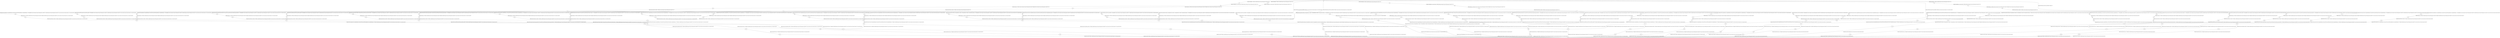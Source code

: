 digraph G {
  0 [shape=circle, ];
  1 [shape=circle, ];
  9 [shape=circle, ];
  17 [shape=circle, ];
  18 [shape=circle, ];
  19 [shape=circle, ];
  21 [shape=circle, ];
  49 [shape=circle, ];
  57 [shape=circle, ];
  58 [shape=circle, ];
  80 [shape=circle, ];
  174 [shape=circle, ];
  175 [shape=circle, ];
  176 [shape=circle, ];
  308 [shape=circle, ];
  309 [shape=circle, ];
  315 [shape=circle, ];
  317 [shape=circle, ];
  323 [shape=circle, ];
  331 [shape=circle, ];
  332 [shape=circle, ];
  368 [shape=circle, ];
  383 [shape=circle, ];
  384 [shape=circle, ];
  386 [shape=circle, ];
  391 [shape=circle, ];
  396 [shape=circle, ];
  397 [shape=circle, ];
  399 [shape=circle, ];
  400 [shape=circle, ];
  401 [shape=circle, ];
  434 [shape=circle, ];
  435 [shape=circle, ];
  436 [shape=circle, ];
  492 [shape=circle, ];
  494 [shape=circle, ];
  498 [shape=circle, ];
  501 [shape=circle, ];
  505 [shape=circle, ];
  507 [shape=circle, ];
  510 [shape=circle, ];
  512 [shape=circle, ];
  527 [shape=circle, ];
  528 [shape=circle, ];
  529 [shape=circle, ];
  586 [shape=circle, ];
  590 [shape=circle, ];
  592 [shape=circle, ];
  594 [shape=circle, ];
  599 [shape=circle, ];
  601 [shape=circle, ];
  602 [shape=circle, ];
  604 [shape=circle, ];
  754 [shape=circle, ];
  774 [shape=circle, ];
  819 [shape=circle, ];
  827 [shape=circle, ];
  851 [shape=circle, ];
  889 [shape=circle, ];
  892 [shape=circle, ];
  1070 [shape=circle, ];
  1160 [shape=circle, ];
  1163 [shape=circle, ];
  1171 [shape=circle, ];
  1194 [shape=circle, ];
  1217 [shape=circle, ];
  1220 [shape=circle, ];
  1228 [shape=circle, ];
  1231 [shape=circle, ];
  1234 [shape=circle, ];
  1321 [shape=circle, ];
  1616 [shape=circle, ];
  1624 [shape=circle, ];
  1642 [shape=circle, ];
  1655 [shape=circle, ];
  1673 [shape=circle, ];
  1681 [shape=circle, ];
  1694 [shape=circle, ];
  1702 [shape=circle, ];
  1705 [shape=circle, ];
  1988 [shape=circle, ];
  2006 [shape=circle, ];
  2014 [shape=circle, ];
  2022 [shape=circle, ];
  2045 [shape=circle, ];
  2053 [shape=circle, ];
  2056 [shape=circle, ];
  2064 [shape=circle, ];
  2083 [shape=circle, ];
  2198 [shape=circle, ];
  2313 [shape=circle, ];
  2412 [shape=circle, ];
  2533 [shape=circle, ];
  2648 [shape=circle, ];
  2763 [shape=circle, ];
  3162 [shape=circle, ];
  3163 [shape=circle, ];
  3302 [shape=circle, ];
  3309 [shape=circle, ];
  3318 [shape=circle, ];
  3320 [shape=circle, ];
  3381 [shape=circle, ];
  4079 [shape=circle, ];
  4119 [shape=circle, ];
  4122 [shape=circle, ];
  4125 [shape=circle, ];
  4127 [shape=circle, ];
  4128 [shape=circle, ];
  4129 [shape=circle, ];
  4130 [shape=circle, ];
  4131 [shape=circle, ];
  4366 [shape=circle, ];
  4373 [shape=circle, ];
  4828 [shape=circle, ];
  4841 [shape=circle, ];
  4861 [shape=circle, ];
  4871 [shape=circle, ];
  5014 [shape=circle, ];
  5422 [shape=circle, ];
  6148 [shape=circle, ];
  6160 [shape=circle, ];
  7496 [shape=circle, ];
  7497 [shape=circle, ];
  7697 [shape=circle, ];
  7699 [shape=circle, ];
  7702 [shape=circle, ];
  7708 [shape=circle, ];
  7714 [shape=circle, ];
  7717 [shape=circle, ];
  7719 [shape=circle, ];
  11960 [shape=circle, ];
  12607 [shape=circle, ];
  12628 [shape=circle, ];
  13003 [shape=circle, ];
  13930 [shape=circle, ];
  14036 [shape=circle, ];
  15813 [shape=circle, ];
  20660 [shape=circle, ];
  22128 [shape=circle, ];
  25330 [shape=circle, ];
  25473 [shape=circle, ];
  25483 [shape=circle, ];
  26427 [shape=circle, ];
  27612 [shape=circle, ];
  29985 [shape=circle, ];
  30752 [shape=circle, ];
  30884 [shape=circle, ];
  31041 [shape=circle, ];
  31052 [shape=circle, ];
  31979 [shape=circle, ];
  34792 [shape=circle, ];
  34826 [shape=circle, ];
  39366 [shape=circle, ];
  39495 [shape=circle, ];
  41977 [shape=circle, ];
  42148 [shape=circle, ];
  45544 [shape=circle, ];
  45729 [shape=circle, ];
  48167 [shape=circle, ];
  48202 [shape=circle, ];
  
  
  0 -> 9 [label="((IAttacker(CTimerEnable 1))(((OTime((k 15)(gie false)(umem_val 0)(reg_val 0)(timerA_counter 0)(mode UM))))()8))",
          ];
  0 -> 17 [label="((IAttacker(CTimerEnable 2))(((OTime((k 15)(gie false)(umem_val 0)(reg_val 0)(timerA_counter 0)(mode UM))))()8))",
           ];
  0 -> 18 [label="((IAttacker(CTimerEnable 4))(((OTime((k 15)(gie false)(umem_val 0)(reg_val 0)(timerA_counter 0)(mode UM))))()8))",
           ];
  0 -> 19 [label="((IAttacker(CTimerEnable 3))(((OTime((k 16)(gie false)(umem_val 0)(reg_val 0)(timerA_counter 0)(mode UM))))()8))",
           ];
  9 -> 49 [label="((IAttacker(CCreateEncl(enc_s enc_e data_s data_e)))(((OTime((k 648)(gie true)(umem_val 0)(reg_val 0)(timerA_counter 0)(mode UM))))()18))",
           ];
  17 -> 57 [label="((IAttacker(CCreateEncl(enc_s enc_e data_s data_e)))(((OTime((k 648)(gie true)(umem_val 0)(reg_val 0)(timerA_counter 0)(mode UM))))()18))",
            ];
  18 -> 21 [label="((IAttacker(CCreateEncl(enc_s enc_e data_s data_e)))(((OTime((k 648)(gie true)(umem_val 0)(reg_val 0)(timerA_counter 0)(mode UM))))()18))",
            ];
  19 -> 58 [label="((IAttacker(CCreateEncl(enc_s enc_e data_s data_e)))(((OTime((k 648)(gie true)(umem_val 0)(reg_val 0)(timerA_counter 0)(mode UM))))()18))",
            ];
  21 -> 80 [label="((IAttacker(CJmpIn enc_s))(((OTime((k 18)(gie true)(umem_val 0)(reg_val 0)(timerA_counter 0)(mode UM)))(OJmpIn((k 3)(gie true)(umem_val 0)(reg_val 0)(timerA_counter 2)(mode PM))))()23))",
            ];
  49 -> 434 [label="((IAttacker(CJmpIn enc_s))(((OTime((k 18)(gie true)(umem_val 0)(reg_val 0)(timerA_counter 0)(mode UM)))(OJmpIn((k 3)(gie true)(umem_val 0)(reg_val 0)(timerA_counter 2)(mode PM))))()23))",
             ];
  57 -> 527 [label="((IAttacker(CJmpIn enc_s))(((OTime((k 18)(gie true)(umem_val 0)(reg_val 0)(timerA_counter 0)(mode UM)))(OJmpIn((k 3)(gie true)(umem_val 0)(reg_val 0)(timerA_counter 2)(mode PM))))()23))",
             ];
  58 -> 174 [label="((IAttacker(CJmpIn enc_s))(((OTime((k 18)(gie true)(umem_val 0)(reg_val 0)(timerA_counter 0)(mode UM)))(OJmpIn((k 3)(gie true)(umem_val 0)(reg_val 0)(timerA_counter 2)(mode PM))))()23))",
             ];
  80 -> 176 [label="((IEnclave(CInst(I_CMP(S_IMM 1)(D_R(R 4)))))(((OTime((k 1)(gie true)(umem_val 0)(reg_val 0)(timerA_counter 3)(mode PM))))()24))",
             ];
  174 -> 175 [label="((IEnclave(CInst(I_CMP(S_IMM 1)(D_R(R 4)))))(((OTime((k 1)(gie true)(umem_val 0)(reg_val 0)(timerA_counter 3)(mode PM))))()24))",
              ];
  175 -> 308 [label="((IEnclave(CIfZ(((CInst I_DINT)(CInst I_NOP))((CInst I_NOP)(CInst I_DINT)))))(((OTime_Handle((k 3)(gie true)(umem_val 0)(reg_val 0)(timerA_counter 0)(mode PM))((k 8)(gie false)(umem_val 0)(reg_val 0)(timerA_counter 2)(mode UM))))((S_2 E_2)(S_3 E_3)(S_4 E_4)(S_5 E_5)(S_7 E_7)(S_8 E_8)(S_9 E_9))27))",
              ];
  175 -> 383 [label="((IEnclave(CIfZ(((CInst(I_MOV(S_IMM 42)(D_AMP_MEM data_s)))(CInst I_NOP))((CInst I_NOP)(CInst(I_MOV(S_IMM 42)(D_AMP_MEM data_s)))))))(((OTime_Handle((k 3)(gie true)(umem_val 0)(reg_val 0)(timerA_counter 0)(mode PM))((k 8)(gie false)(umem_val 0)(reg_val 0)(timerA_counter 2)(mode UM))))((S_2 E_2)(S_3 E_3)(S_4 E_4)(S_5 E_5)(S_7 E_7)(S_8 E_8)(S_9 E_9))27))",
              ];
  175 -> 384 [label="((IEnclave(CIfZ((CRst(CInst I_NOP))((CInst I_NOP)CRst))))(((OTime_Handle((k 3)(gie true)(umem_val 0)(reg_val 0)(timerA_counter 0)(mode PM))((k 8)(gie false)(umem_val 0)(reg_val 0)(timerA_counter 2)(mode UM))))((S_2 E_2)(S_3 E_3)(S_4 E_4)(S_5 E_5)(S_7 E_7)(S_8 E_8)(S_9 E_9))27))",
              ];
  175 -> 386 [label="((IEnclave(CIfZ(((CInst(I_MOV(S_IMM 42)(D_AMP_MEM unprot_mem)))(CInst I_NOP))((CInst I_NOP)(CInst(I_MOV(S_IMM 42)(D_AMP_MEM unprot_mem)))))))(((OTime_Handle((k 3)(gie true)(umem_val 0)(reg_val 0)(timerA_counter 0)(mode PM))((k 8)(gie false)(umem_val 0)(reg_val 0)(timerA_counter 2)(mode UM))))((S_2 E_2)(S_3 E_3)(S_4 E_4)(S_5 E_5)(S_7 E_7)(S_8 E_8)(S_9 E_9))27))",
              ];
  175 -> 391 [label="((IEnclave(CIfZ(((CInst(I_MOV(S_AMP unprot_mem)(D_R(R 8))))(CInst I_NOP))((CInst I_NOP)(CInst(I_MOV(S_AMP unprot_mem)(D_R(R 8))))))))(((OTime_Handle((k 3)(gie true)(umem_val 0)(reg_val 0)(timerA_counter 0)(mode PM))((k 8)(gie false)(umem_val 0)(reg_val 0)(timerA_counter 2)(mode UM))))((S_2 E_2)(S_3 E_3)(S_4 E_4)(S_5 E_5)(S_7 E_7)(S_8 E_8)(S_9 E_9))27))",
              ];
  175 -> 396 [label="((IEnclave(CIfZ(((CInst(I_JMP(S_IMM data_s)))(CInst(I_ADD(S_IMM 1)(D_R(R 4)))))((CInst(I_ADD(S_IMM 1)(D_R(R 4))))(CInst(I_JMP(S_IMM data_s)))))))(((OTime_Handle((k 3)(gie true)(umem_val 0)(reg_val 0)(timerA_counter 0)(mode PM))((k 8)(gie false)(umem_val 0)(reg_val 0)(timerA_counter 2)(mode UM))))((S_2 E_2)(S_3 E_3)(S_4 E_4)(S_5 E_5)(S_7 E_7)(S_8 E_8)(S_9 E_9))27))",
              ];
  175 -> 397 [label="((IEnclave(CIfZ(((CInst(I_MOV(S_AMP enc_s)(D_AMP_MEM enc_s)))(CInst I_NOP))((CInst I_NOP)(CInst(I_MOV(S_AMP enc_s)(D_AMP_MEM enc_s)))))))(((OTime_Handle((k 3)(gie true)(umem_val 0)(reg_val 0)(timerA_counter 0)(mode PM))((k 8)(gie false)(umem_val 0)(reg_val 0)(timerA_counter 2)(mode UM))))((S_2 E_2)(S_3 E_3)(S_4 E_4)(S_5 E_5)(S_7 E_7)(S_8 E_8)(S_9 E_9))27))",
              ];
  175 -> 400 [label="((IEnclave(CIfZ(((CInst(I_MOV(S_R(R 5))(D_R(R 5))))(CInst I_NOP))((CInst I_NOP)(CInst(I_MOV(S_R(R 5))(D_R(R 5))))))))(((OTime_Handle((k 3)(gie true)(umem_val 0)(reg_val 0)(timerA_counter 0)(mode PM))((k 8)(gie false)(umem_val 0)(reg_val 0)(timerA_counter 2)(mode UM))))((S_2 E_2)(S_3 E_3)(S_4 E_4)(S_5 E_5)(S_7 E_7)(S_8 E_8)(S_9 E_9))27))",
              ];
  175 -> 401 [label="((IEnclave(CIfZ(((CInst(I_ADD(S_IMM 1)(D_AMP_MEM data_s)))(CInst I_NOP))((CInst I_NOP)(CInst(I_ADD(S_IMM 1)(D_AMP_MEM data_s)))))))(((OTime_Handle((k 3)(gie true)(umem_val 0)(reg_val 0)(timerA_counter 0)(mode PM))((k 8)(gie false)(umem_val 0)(reg_val 0)(timerA_counter 2)(mode UM))))((S_2 E_2)(S_3 E_3)(S_4 E_4)(S_5 E_5)(S_7 E_7)(S_8 E_8)(S_9 E_9))27))",
              ];
  176 -> 0 [label="((IEnclave(CIfZ((CRst(CInst I_NOP))((CInst I_NOP)CRst))))((OReset)()24))",
            ];
  176 -> 309 [label="((IEnclave(CIfZ(((CInst I_DINT)(CInst I_NOP))((CInst I_NOP)(CInst I_DINT)))))(((OTime_Handle((k 4)(gie true)(umem_val 0)(reg_val 0)(timerA_counter 0)(mode PM))((k 8)(gie false)(umem_val 0)(reg_val 0)(timerA_counter 1)(mode UM))))((S_2 E_2)(S_3 E_3)(S_4 E_4)(S_5 E_5)(S_8 E_8)(S_9 E_9))28))",
              ];
  176 -> 315 [label="((IEnclave(CIfZ(((CInst(I_JMP(S_IMM data_s)))(CInst(I_ADD(S_IMM 1)(D_R(R 4)))))((CInst(I_ADD(S_IMM 1)(D_R(R 4))))(CInst(I_JMP(S_IMM data_s)))))))(((OTime((k 3)(gie true)(umem_val 0)(reg_val 0)(timerA_counter 6)(mode PM)))(OJmpOut_Handle((k 3)(gie true)(umem_val 0)(reg_val 1)(timerA_counter 2)(mode UM))((k 6)(gie false)(umem_val 0)(reg_val 0)(timerA_counter 1)(mode UM))))((S_2 E_2)(S_3 E_3)(S_4 E_4)(S_5 E_5)(S_8 E_8)(S_9 E_9))28))",
              ];
  176 -> 317 [label="((IEnclave(CIfZ(((CInst(I_MOV(S_IMM 42)(D_AMP_MEM data_s)))(CInst I_NOP))((CInst I_NOP)(CInst(I_MOV(S_IMM 42)(D_AMP_MEM data_s)))))))(((OTime_Handle((k 8)(gie true)(umem_val 0)(reg_val 0)(timerA_counter 4)(mode PM))((k 4)(gie false)(umem_val 0)(reg_val 0)(timerA_counter 1)(mode UM))))((S_2 E_2)(S_3 E_3)(S_4 E_4)(S_5 E_5)(S_8 E_8)(S_9 E_9))28))",
              ];
  176 -> 323 [label="((IEnclave(CIfZ(((CInst(I_MOV(S_AMP unprot_mem)(D_R(R 8))))(CInst I_NOP))((CInst I_NOP)(CInst(I_MOV(S_AMP unprot_mem)(D_R(R 8))))))))(((OTime_Handle((k 6)(gie true)(umem_val 0)(reg_val 0)(timerA_counter 2)(mode PM))((k 6)(gie false)(umem_val 0)(reg_val 0)(timerA_counter 1)(mode UM))))((S_2 E_2)(S_3 E_3)(S_4 E_4)(S_5 E_5)(S_8 E_8)(S_9 E_9))28))",
              ];
  176 -> 331 [label="((IEnclave(CIfZ(((CInst(I_MOV(S_AMP enc_s)(D_AMP_MEM enc_s)))(CInst I_NOP))((CInst I_NOP)(CInst(I_MOV(S_AMP enc_s)(D_AMP_MEM enc_s)))))))(((OTime_Handle((k 10)(gie true)(umem_val 0)(reg_val 0)(timerA_counter 6)(mode PM))((k 10)(gie false)(umem_val 0)(reg_val 0)(timerA_counter 2)(mode UM))))((S_2 E_2)(S_3 E_3)(S_4 E_4)(S_5 E_5)(S_8 E_8)(S_9 E_9))28))",
              ];
  176 -> 332 [label="((IEnclave(CIfZ(((CInst(I_ADD(S_IMM 1)(D_AMP_MEM data_s)))(CInst I_NOP))((CInst I_NOP)(CInst(I_ADD(S_IMM 1)(D_AMP_MEM data_s)))))))(((OTime_Handle((k 7)(gie true)(umem_val 0)(reg_val 0)(timerA_counter 3)(mode PM))((k 5)(gie false)(umem_val 0)(reg_val 0)(timerA_counter 1)(mode UM))))((S_2 E_2)(S_3 E_3)(S_4 E_4)(S_5 E_5)(S_8 E_8)(S_9 E_9))28))",
              ];
  176 -> 368 [label="((IEnclave(CIfZ(((CInst(I_MOV(S_IMM 42)(D_AMP_MEM unprot_mem)))(CInst I_NOP))((CInst I_NOP)(CInst(I_MOV(S_IMM 42)(D_AMP_MEM unprot_mem)))))))(((OTime_Handle((k 8)(gie true)(umem_val 0)(reg_val 0)(timerA_counter 4)(mode PM))((k 4)(gie false)(umem_val 42)(reg_val 0)(timerA_counter 1)(mode UM))))((S_2 E_2)(S_3 E_3)(S_4 E_4)(S_5 E_5)(S_8 E_8)(S_9 E_9))28))",
              ];
  176 -> 399 [label="((IEnclave(CIfZ(((CInst(I_MOV(S_R(R 5))(D_R(R 5))))(CInst I_NOP))((CInst I_NOP)(CInst(I_MOV(S_R(R 5))(D_R(R 5))))))))(((OTime_Handle((k 4)(gie true)(umem_val 0)(reg_val 0)(timerA_counter 0)(mode PM))((k 8)(gie false)(umem_val 0)(reg_val 0)(timerA_counter 1)(mode UM))))((S_2 E_2)(S_3 E_3)(S_4 E_4)(S_5 E_5)(S_8 E_8)(S_9 E_9))28))",
              ];
  308 -> 754 [label="((IAttacker(CJmpIn enc_s))(((OTime((k 18)(gie false)(umem_val 0)(reg_val 0)(timerA_counter 0)(mode UM)))(OJmpIn((k 3)(gie false)(umem_val 0)(reg_val 0)(timerA_counter 0)(mode PM))))((S_2 E_2)(S_3 E_3)(S_4 E_4)(S_5 E_5)(S_7 E_7)(S_8 E_8)(S_9 E_9))36))",
              ];
  309 -> 774 [label="((IAttacker(CJmpIn enc_s))(((OTime((k 18)(gie false)(umem_val 0)(reg_val 0)(timerA_counter 0)(mode UM)))(OJmpIn((k 3)(gie false)(umem_val 0)(reg_val 0)(timerA_counter 0)(mode PM))))((S_2 E_2)(S_3 E_3)(S_4 E_4)(S_5 E_5)(S_8 E_8)(S_9 E_9))37))",
              ];
  315 -> 819 [label="((IAttacker(CJmpIn enc_s))(((OTime((k 18)(gie false)(umem_val 0)(reg_val 0)(timerA_counter 0)(mode UM)))(OJmpIn((k 3)(gie false)(umem_val 0)(reg_val 0)(timerA_counter 0)(mode PM))))((S_2 E_2)(S_3 E_3)(S_4 E_4)(S_5 E_5)(S_8 E_8)(S_9 E_9))37))",
              ];
  317 -> 827 [label="((IAttacker(CJmpIn enc_s))(((OTime((k 18)(gie false)(umem_val 0)(reg_val 0)(timerA_counter 0)(mode UM)))(OJmpIn((k 3)(gie false)(umem_val 0)(reg_val 0)(timerA_counter 0)(mode PM))))((S_2 E_2)(S_3 E_3)(S_4 E_4)(S_5 E_5)(S_8 E_8)(S_9 E_9))37))",
              ];
  323 -> 851 [label="((IAttacker(CJmpIn enc_s))(((OTime((k 18)(gie false)(umem_val 0)(reg_val 0)(timerA_counter 0)(mode UM)))(OJmpIn((k 3)(gie false)(umem_val 0)(reg_val 0)(timerA_counter 0)(mode PM))))((S_2 E_2)(S_3 E_3)(S_4 E_4)(S_5 E_5)(S_8 E_8)(S_9 E_9))37))",
              ];
  331 -> 889 [label="((IAttacker(CJmpIn enc_s))(((OTime((k 18)(gie false)(umem_val 0)(reg_val 0)(timerA_counter 0)(mode UM)))(OJmpIn((k 3)(gie false)(umem_val 0)(reg_val 0)(timerA_counter 0)(mode PM))))((S_2 E_2)(S_3 E_3)(S_4 E_4)(S_5 E_5)(S_8 E_8)(S_9 E_9))37))",
              ];
  332 -> 892 [label="((IAttacker(CJmpIn enc_s))(((OTime((k 18)(gie false)(umem_val 0)(reg_val 0)(timerA_counter 0)(mode UM)))(OJmpIn((k 3)(gie false)(umem_val 0)(reg_val 0)(timerA_counter 0)(mode PM))))((S_2 E_2)(S_3 E_3)(S_4 E_4)(S_5 E_5)(S_8 E_8)(S_9 E_9))37))",
              ];
  368 -> 1070 [label="((IAttacker(CJmpIn enc_s))(((OTime((k 18)(gie false)(umem_val 42)(reg_val 0)(timerA_counter 0)(mode UM)))(OJmpIn((k 3)(gie false)(umem_val 42)(reg_val 0)(timerA_counter 0)(mode PM))))((S_2 E_2)(S_3 E_3)(S_4 E_4)(S_5 E_5)(S_8 E_8)(S_9 E_9))37))",
               ];
  383 -> 1160 [label="((IAttacker(CJmpIn enc_s))(((OTime((k 18)(gie false)(umem_val 0)(reg_val 0)(timerA_counter 0)(mode UM)))(OJmpIn((k 3)(gie false)(umem_val 0)(reg_val 0)(timerA_counter 0)(mode PM))))((S_2 E_2)(S_3 E_3)(S_4 E_4)(S_5 E_5)(S_7 E_7)(S_8 E_8)(S_9 E_9))36))",
               ];
  384 -> 1163 [label="((IAttacker(CJmpIn enc_s))(((OTime((k 18)(gie false)(umem_val 0)(reg_val 0)(timerA_counter 0)(mode UM)))(OJmpIn((k 3)(gie false)(umem_val 0)(reg_val 0)(timerA_counter 0)(mode PM))))((S_2 E_2)(S_3 E_3)(S_4 E_4)(S_5 E_5)(S_7 E_7)(S_8 E_8)(S_9 E_9))36))",
               ];
  386 -> 1171 [label="((IAttacker(CJmpIn enc_s))(((OTime((k 18)(gie false)(umem_val 0)(reg_val 0)(timerA_counter 0)(mode UM)))(OJmpIn((k 3)(gie false)(umem_val 0)(reg_val 0)(timerA_counter 0)(mode PM))))((S_2 E_2)(S_3 E_3)(S_4 E_4)(S_5 E_5)(S_7 E_7)(S_8 E_8)(S_9 E_9))36))",
               ];
  391 -> 1194 [label="((IAttacker(CJmpIn enc_s))(((OTime((k 18)(gie false)(umem_val 0)(reg_val 0)(timerA_counter 0)(mode UM)))(OJmpIn((k 3)(gie false)(umem_val 0)(reg_val 0)(timerA_counter 0)(mode PM))))((S_2 E_2)(S_3 E_3)(S_4 E_4)(S_5 E_5)(S_7 E_7)(S_8 E_8)(S_9 E_9))36))",
               ];
  396 -> 1217 [label="((IAttacker(CJmpIn enc_s))(((OTime((k 18)(gie false)(umem_val 0)(reg_val 0)(timerA_counter 0)(mode UM)))(OJmpIn((k 3)(gie false)(umem_val 0)(reg_val 0)(timerA_counter 0)(mode PM))))((S_2 E_2)(S_3 E_3)(S_4 E_4)(S_5 E_5)(S_7 E_7)(S_8 E_8)(S_9 E_9))36))",
               ];
  397 -> 1220 [label="((IAttacker(CJmpIn enc_s))(((OTime((k 18)(gie false)(umem_val 0)(reg_val 0)(timerA_counter 0)(mode UM)))(OJmpIn((k 3)(gie false)(umem_val 0)(reg_val 0)(timerA_counter 0)(mode PM))))((S_2 E_2)(S_3 E_3)(S_4 E_4)(S_5 E_5)(S_7 E_7)(S_8 E_8)(S_9 E_9))36))",
               ];
  399 -> 1228 [label="((IAttacker(CJmpIn enc_s))(((OTime((k 18)(gie false)(umem_val 0)(reg_val 0)(timerA_counter 0)(mode UM)))(OJmpIn((k 3)(gie false)(umem_val 0)(reg_val 0)(timerA_counter 0)(mode PM))))((S_2 E_2)(S_3 E_3)(S_4 E_4)(S_5 E_5)(S_8 E_8)(S_9 E_9))37))",
               ];
  400 -> 1231 [label="((IAttacker(CJmpIn enc_s))(((OTime((k 18)(gie false)(umem_val 0)(reg_val 0)(timerA_counter 0)(mode UM)))(OJmpIn((k 3)(gie false)(umem_val 0)(reg_val 0)(timerA_counter 0)(mode PM))))((S_2 E_2)(S_3 E_3)(S_4 E_4)(S_5 E_5)(S_7 E_7)(S_8 E_8)(S_9 E_9))36))",
               ];
  401 -> 1234 [label="((IAttacker(CJmpIn enc_s))(((OTime((k 18)(gie false)(umem_val 0)(reg_val 0)(timerA_counter 0)(mode UM)))(OJmpIn((k 3)(gie false)(umem_val 0)(reg_val 0)(timerA_counter 0)(mode PM))))((S_2 E_2)(S_3 E_3)(S_4 E_4)(S_5 E_5)(S_7 E_7)(S_8 E_8)(S_9 E_9))36))",
               ];
  434 -> 435 [label="((IEnclave(CInst(I_CMP(S_IMM 1)(D_R(R 4)))))(((OTime((k 1)(gie true)(umem_val 0)(reg_val 0)(timerA_counter 3)(mode PM))))()24))",
              ];
  435 -> 436 [label="((IEnclave(CIfZ(((CInst I_DINT)(CInst I_NOP))((CInst I_NOP)(CInst I_DINT)))))(((OTime_Handle((k 2)(gie true)(umem_val 0)(reg_val 0)(timerA_counter 1)(mode PM))((k 7)(gie false)(umem_val 0)(reg_val 0)(timerA_counter 0)(mode UM))))((S_2 E_2)(S_3 E_3)(S_4 E_4)(S_5 E_5)(S_6 E_6)(S_7 E_7)(S_8 E_8)(S_9 E_9))26))",
              ];
  435 -> 492 [label="((IEnclave(CIfZ(((CInst(I_MOV(S_IMM 42)(D_AMP_MEM unprot_mem)))(CInst I_NOP))((CInst I_NOP)(CInst(I_MOV(S_IMM 42)(D_AMP_MEM unprot_mem)))))))(((OTime_Handle((k 2)(gie true)(umem_val 0)(reg_val 0)(timerA_counter 1)(mode PM))((k 7)(gie false)(umem_val 0)(reg_val 0)(timerA_counter 0)(mode UM))))((S_2 E_2)(S_3 E_3)(S_4 E_4)(S_5 E_5)(S_6 E_6)(S_7 E_7)(S_8 E_8)(S_9 E_9))26))",
              ];
  435 -> 494 [label="((IEnclave(CIfZ(((CInst(I_MOV(S_AMP enc_s)(D_AMP_MEM enc_s)))(CInst I_NOP))((CInst I_NOP)(CInst(I_MOV(S_AMP enc_s)(D_AMP_MEM enc_s)))))))(((OTime_Handle((k 2)(gie true)(umem_val 0)(reg_val 0)(timerA_counter 1)(mode PM))((k 7)(gie false)(umem_val 0)(reg_val 0)(timerA_counter 0)(mode UM))))((S_2 E_2)(S_3 E_3)(S_4 E_4)(S_5 E_5)(S_6 E_6)(S_7 E_7)(S_8 E_8)(S_9 E_9))26))",
              ];
  435 -> 498 [label="((IEnclave(CIfZ(((CInst(I_MOV(S_R(R 5))(D_R(R 5))))(CInst I_NOP))((CInst I_NOP)(CInst(I_MOV(S_R(R 5))(D_R(R 5))))))))(((OTime_Handle((k 2)(gie true)(umem_val 0)(reg_val 0)(timerA_counter 1)(mode PM))((k 7)(gie false)(umem_val 0)(reg_val 0)(timerA_counter 0)(mode UM))))((S_2 E_2)(S_3 E_3)(S_4 E_4)(S_5 E_5)(S_6 E_6)(S_7 E_7)(S_8 E_8)(S_9 E_9))26))",
              ];
  435 -> 501 [label="((IEnclave(CIfZ((CRst(CInst I_NOP))((CInst I_NOP)CRst))))(((OTime_Handle((k 2)(gie true)(umem_val 0)(reg_val 0)(timerA_counter 1)(mode PM))((k 7)(gie false)(umem_val 0)(reg_val 0)(timerA_counter 0)(mode UM))))((S_2 E_2)(S_3 E_3)(S_4 E_4)(S_5 E_5)(S_6 E_6)(S_7 E_7)(S_8 E_8)(S_9 E_9))26))",
              ];
  435 -> 505 [label="((IEnclave(CIfZ(((CInst(I_ADD(S_IMM 1)(D_AMP_MEM data_s)))(CInst I_NOP))((CInst I_NOP)(CInst(I_ADD(S_IMM 1)(D_AMP_MEM data_s)))))))(((OTime_Handle((k 2)(gie true)(umem_val 0)(reg_val 0)(timerA_counter 1)(mode PM))((k 7)(gie false)(umem_val 0)(reg_val 0)(timerA_counter 0)(mode UM))))((S_2 E_2)(S_3 E_3)(S_4 E_4)(S_5 E_5)(S_6 E_6)(S_7 E_7)(S_8 E_8)(S_9 E_9))26))",
              ];
  435 -> 507 [label="((IEnclave(CIfZ(((CInst(I_MOV(S_AMP unprot_mem)(D_R(R 8))))(CInst I_NOP))((CInst I_NOP)(CInst(I_MOV(S_AMP unprot_mem)(D_R(R 8))))))))(((OTime_Handle((k 2)(gie true)(umem_val 0)(reg_val 0)(timerA_counter 1)(mode PM))((k 7)(gie false)(umem_val 0)(reg_val 0)(timerA_counter 0)(mode UM))))((S_2 E_2)(S_3 E_3)(S_4 E_4)(S_5 E_5)(S_6 E_6)(S_7 E_7)(S_8 E_8)(S_9 E_9))26))",
              ];
  435 -> 510 [label="((IEnclave(CIfZ(((CInst(I_JMP(S_IMM data_s)))(CInst(I_ADD(S_IMM 1)(D_R(R 4)))))((CInst(I_ADD(S_IMM 1)(D_R(R 4))))(CInst(I_JMP(S_IMM data_s)))))))(((OTime_Handle((k 2)(gie true)(umem_val 0)(reg_val 0)(timerA_counter 1)(mode PM))((k 7)(gie false)(umem_val 0)(reg_val 0)(timerA_counter 0)(mode UM))))((S_2 E_2)(S_3 E_3)(S_4 E_4)(S_5 E_5)(S_6 E_6)(S_7 E_7)(S_8 E_8)(S_9 E_9))26))",
              ];
  435 -> 512 [label="((IEnclave(CIfZ(((CInst(I_MOV(S_IMM 42)(D_AMP_MEM data_s)))(CInst I_NOP))((CInst I_NOP)(CInst(I_MOV(S_IMM 42)(D_AMP_MEM data_s)))))))(((OTime_Handle((k 2)(gie true)(umem_val 0)(reg_val 0)(timerA_counter 1)(mode PM))((k 7)(gie false)(umem_val 0)(reg_val 0)(timerA_counter 0)(mode UM))))((S_2 E_2)(S_3 E_3)(S_4 E_4)(S_5 E_5)(S_6 E_6)(S_7 E_7)(S_8 E_8)(S_9 E_9))26))",
              ];
  436 -> 1321 [label="((IAttacker(CJmpIn enc_s))(((OTime((k 18)(gie false)(umem_val 0)(reg_val 0)(timerA_counter 0)(mode UM)))(OJmpIn((k 3)(gie false)(umem_val 0)(reg_val 0)(timerA_counter 0)(mode PM))))((S_2 E_2)(S_3 E_3)(S_4 E_4)(S_5 E_5)(S_6 E_6)(S_7 E_7)(S_8 E_8)(S_9 E_9))35))",
               ];
  492 -> 1616 [label="((IAttacker(CJmpIn enc_s))(((OTime((k 18)(gie false)(umem_val 0)(reg_val 0)(timerA_counter 0)(mode UM)))(OJmpIn((k 3)(gie false)(umem_val 0)(reg_val 0)(timerA_counter 0)(mode PM))))((S_2 E_2)(S_3 E_3)(S_4 E_4)(S_5 E_5)(S_6 E_6)(S_7 E_7)(S_8 E_8)(S_9 E_9))35))",
               ];
  494 -> 1624 [label="((IAttacker(CJmpIn enc_s))(((OTime((k 18)(gie false)(umem_val 0)(reg_val 0)(timerA_counter 0)(mode UM)))(OJmpIn((k 3)(gie false)(umem_val 0)(reg_val 0)(timerA_counter 0)(mode PM))))((S_2 E_2)(S_3 E_3)(S_4 E_4)(S_5 E_5)(S_6 E_6)(S_7 E_7)(S_8 E_8)(S_9 E_9))35))",
               ];
  498 -> 1642 [label="((IAttacker(CJmpIn enc_s))(((OTime((k 18)(gie false)(umem_val 0)(reg_val 0)(timerA_counter 0)(mode UM)))(OJmpIn((k 3)(gie false)(umem_val 0)(reg_val 0)(timerA_counter 0)(mode PM))))((S_2 E_2)(S_3 E_3)(S_4 E_4)(S_5 E_5)(S_6 E_6)(S_7 E_7)(S_8 E_8)(S_9 E_9))35))",
               ];
  501 -> 1655 [label="((IAttacker(CJmpIn enc_s))(((OTime((k 18)(gie false)(umem_val 0)(reg_val 0)(timerA_counter 0)(mode UM)))(OJmpIn((k 3)(gie false)(umem_val 0)(reg_val 0)(timerA_counter 0)(mode PM))))((S_2 E_2)(S_3 E_3)(S_4 E_4)(S_5 E_5)(S_6 E_6)(S_7 E_7)(S_8 E_8)(S_9 E_9))35))",
               ];
  505 -> 1673 [label="((IAttacker(CJmpIn enc_s))(((OTime((k 18)(gie false)(umem_val 0)(reg_val 0)(timerA_counter 0)(mode UM)))(OJmpIn((k 3)(gie false)(umem_val 0)(reg_val 0)(timerA_counter 0)(mode PM))))((S_2 E_2)(S_3 E_3)(S_4 E_4)(S_5 E_5)(S_6 E_6)(S_7 E_7)(S_8 E_8)(S_9 E_9))35))",
               ];
  507 -> 1681 [label="((IAttacker(CJmpIn enc_s))(((OTime((k 18)(gie false)(umem_val 0)(reg_val 0)(timerA_counter 0)(mode UM)))(OJmpIn((k 3)(gie false)(umem_val 0)(reg_val 0)(timerA_counter 0)(mode PM))))((S_2 E_2)(S_3 E_3)(S_4 E_4)(S_5 E_5)(S_6 E_6)(S_7 E_7)(S_8 E_8)(S_9 E_9))35))",
               ];
  510 -> 1694 [label="((IAttacker(CJmpIn enc_s))(((OTime((k 18)(gie false)(umem_val 0)(reg_val 0)(timerA_counter 0)(mode UM)))(OJmpIn((k 3)(gie false)(umem_val 0)(reg_val 0)(timerA_counter 0)(mode PM))))((S_2 E_2)(S_3 E_3)(S_4 E_4)(S_5 E_5)(S_6 E_6)(S_7 E_7)(S_8 E_8)(S_9 E_9))35))",
               ];
  512 -> 1702 [label="((IAttacker(CJmpIn enc_s))(((OTime((k 18)(gie false)(umem_val 0)(reg_val 0)(timerA_counter 0)(mode UM)))(OJmpIn((k 3)(gie false)(umem_val 0)(reg_val 0)(timerA_counter 0)(mode PM))))((S_2 E_2)(S_3 E_3)(S_4 E_4)(S_5 E_5)(S_6 E_6)(S_7 E_7)(S_8 E_8)(S_9 E_9))35))",
               ];
  527 -> 528 [label="((IEnclave(CInst(I_CMP(S_IMM 1)(D_R(R 4)))))(((OTime((k 1)(gie true)(umem_val 0)(reg_val 0)(timerA_counter 3)(mode PM))))()24))",
              ];
  528 -> 529 [label="((IEnclave(CIfZ(((CInst I_DINT)(CInst I_NOP))((CInst I_NOP)(CInst I_DINT)))))(((OTime_Handle((k 2)(gie true)(umem_val 0)(reg_val 0)(timerA_counter 0)(mode PM))((k 8)(gie false)(umem_val 0)(reg_val 0)(timerA_counter 3)(mode UM))))((S_2 E_2)(S_3 E_3)(S_4 E_4)(S_5 E_5)(S_6 E_6)(S_7 E_7)(S_8 E_8)(S_9 E_9))26))",
              ];
  528 -> 586 [label="((IEnclave(CIfZ(((CInst(I_ADD(S_IMM 1)(D_AMP_MEM data_s)))(CInst I_NOP))((CInst I_NOP)(CInst(I_ADD(S_IMM 1)(D_AMP_MEM data_s)))))))(((OTime_Handle((k 2)(gie true)(umem_val 0)(reg_val 0)(timerA_counter 0)(mode PM))((k 8)(gie false)(umem_val 0)(reg_val 0)(timerA_counter 3)(mode UM))))((S_2 E_2)(S_3 E_3)(S_4 E_4)(S_5 E_5)(S_6 E_6)(S_7 E_7)(S_8 E_8)(S_9 E_9))26))",
              ];
  528 -> 590 [label="((IEnclave(CIfZ(((CInst(I_JMP(S_IMM data_s)))(CInst(I_ADD(S_IMM 1)(D_R(R 4)))))((CInst(I_ADD(S_IMM 1)(D_R(R 4))))(CInst(I_JMP(S_IMM data_s)))))))(((OTime_Handle((k 2)(gie true)(umem_val 0)(reg_val 0)(timerA_counter 0)(mode PM))((k 8)(gie false)(umem_val 0)(reg_val 0)(timerA_counter 3)(mode UM))))((S_2 E_2)(S_3 E_3)(S_4 E_4)(S_5 E_5)(S_6 E_6)(S_7 E_7)(S_8 E_8)(S_9 E_9))26))",
              ];
  528 -> 592 [label="((IEnclave(CIfZ(((CInst(I_MOV(S_R(R 5))(D_R(R 5))))(CInst I_NOP))((CInst I_NOP)(CInst(I_MOV(S_R(R 5))(D_R(R 5))))))))(((OTime_Handle((k 2)(gie true)(umem_val 0)(reg_val 0)(timerA_counter 0)(mode PM))((k 8)(gie false)(umem_val 0)(reg_val 0)(timerA_counter 3)(mode UM))))((S_2 E_2)(S_3 E_3)(S_4 E_4)(S_5 E_5)(S_6 E_6)(S_7 E_7)(S_8 E_8)(S_9 E_9))26))",
              ];
  528 -> 594 [label="((IEnclave(CIfZ(((CInst(I_MOV(S_IMM 42)(D_AMP_MEM unprot_mem)))(CInst I_NOP))((CInst I_NOP)(CInst(I_MOV(S_IMM 42)(D_AMP_MEM unprot_mem)))))))(((OTime_Handle((k 2)(gie true)(umem_val 0)(reg_val 0)(timerA_counter 0)(mode PM))((k 8)(gie false)(umem_val 0)(reg_val 0)(timerA_counter 3)(mode UM))))((S_2 E_2)(S_3 E_3)(S_4 E_4)(S_5 E_5)(S_6 E_6)(S_7 E_7)(S_8 E_8)(S_9 E_9))26))",
              ];
  528 -> 599 [label="((IEnclave(CIfZ((CRst(CInst I_NOP))((CInst I_NOP)CRst))))(((OTime_Handle((k 2)(gie true)(umem_val 0)(reg_val 0)(timerA_counter 0)(mode PM))((k 8)(gie false)(umem_val 0)(reg_val 0)(timerA_counter 3)(mode UM))))((S_2 E_2)(S_3 E_3)(S_4 E_4)(S_5 E_5)(S_6 E_6)(S_7 E_7)(S_8 E_8)(S_9 E_9))26))",
              ];
  528 -> 601 [label="((IEnclave(CIfZ(((CInst(I_MOV(S_IMM 42)(D_AMP_MEM data_s)))(CInst I_NOP))((CInst I_NOP)(CInst(I_MOV(S_IMM 42)(D_AMP_MEM data_s)))))))(((OTime_Handle((k 2)(gie true)(umem_val 0)(reg_val 0)(timerA_counter 0)(mode PM))((k 8)(gie false)(umem_val 0)(reg_val 0)(timerA_counter 3)(mode UM))))((S_2 E_2)(S_3 E_3)(S_4 E_4)(S_5 E_5)(S_6 E_6)(S_7 E_7)(S_8 E_8)(S_9 E_9))26))",
              ];
  528 -> 602 [label="((IEnclave(CIfZ(((CInst(I_MOV(S_AMP enc_s)(D_AMP_MEM enc_s)))(CInst I_NOP))((CInst I_NOP)(CInst(I_MOV(S_AMP enc_s)(D_AMP_MEM enc_s)))))))(((OTime_Handle((k 2)(gie true)(umem_val 0)(reg_val 0)(timerA_counter 0)(mode PM))((k 8)(gie false)(umem_val 0)(reg_val 0)(timerA_counter 3)(mode UM))))((S_2 E_2)(S_3 E_3)(S_4 E_4)(S_5 E_5)(S_6 E_6)(S_7 E_7)(S_8 E_8)(S_9 E_9))26))",
              ];
  528 -> 604 [label="((IEnclave(CIfZ(((CInst(I_MOV(S_AMP unprot_mem)(D_R(R 8))))(CInst I_NOP))((CInst I_NOP)(CInst(I_MOV(S_AMP unprot_mem)(D_R(R 8))))))))(((OTime_Handle((k 2)(gie true)(umem_val 0)(reg_val 0)(timerA_counter 0)(mode PM))((k 8)(gie false)(umem_val 0)(reg_val 0)(timerA_counter 3)(mode UM))))((S_2 E_2)(S_3 E_3)(S_4 E_4)(S_5 E_5)(S_6 E_6)(S_7 E_7)(S_8 E_8)(S_9 E_9))26))",
              ];
  529 -> 1705 [label="((IAttacker(CJmpIn enc_s))(((OTime((k 18)(gie false)(umem_val 0)(reg_val 0)(timerA_counter 0)(mode UM)))(OJmpIn((k 3)(gie false)(umem_val 0)(reg_val 0)(timerA_counter 0)(mode PM))))((S_2 E_2)(S_3 E_3)(S_4 E_4)(S_5 E_5)(S_6 E_6)(S_7 E_7)(S_8 E_8)(S_9 E_9))35))",
               ];
  586 -> 1988 [label="((IAttacker(CJmpIn enc_s))(((OTime((k 18)(gie false)(umem_val 0)(reg_val 0)(timerA_counter 0)(mode UM)))(OJmpIn((k 3)(gie false)(umem_val 0)(reg_val 0)(timerA_counter 0)(mode PM))))((S_2 E_2)(S_3 E_3)(S_4 E_4)(S_5 E_5)(S_6 E_6)(S_7 E_7)(S_8 E_8)(S_9 E_9))35))",
               ];
  590 -> 2006 [label="((IAttacker(CJmpIn enc_s))(((OTime((k 18)(gie false)(umem_val 0)(reg_val 0)(timerA_counter 0)(mode UM)))(OJmpIn((k 3)(gie false)(umem_val 0)(reg_val 0)(timerA_counter 0)(mode PM))))((S_2 E_2)(S_3 E_3)(S_4 E_4)(S_5 E_5)(S_6 E_6)(S_7 E_7)(S_8 E_8)(S_9 E_9))35))",
               ];
  592 -> 2014 [label="((IAttacker(CJmpIn enc_s))(((OTime((k 18)(gie false)(umem_val 0)(reg_val 0)(timerA_counter 0)(mode UM)))(OJmpIn((k 3)(gie false)(umem_val 0)(reg_val 0)(timerA_counter 0)(mode PM))))((S_2 E_2)(S_3 E_3)(S_4 E_4)(S_5 E_5)(S_6 E_6)(S_7 E_7)(S_8 E_8)(S_9 E_9))35))",
               ];
  594 -> 2022 [label="((IAttacker(CJmpIn enc_s))(((OTime((k 18)(gie false)(umem_val 0)(reg_val 0)(timerA_counter 0)(mode UM)))(OJmpIn((k 3)(gie false)(umem_val 0)(reg_val 0)(timerA_counter 0)(mode PM))))((S_2 E_2)(S_3 E_3)(S_4 E_4)(S_5 E_5)(S_6 E_6)(S_7 E_7)(S_8 E_8)(S_9 E_9))35))",
               ];
  599 -> 2045 [label="((IAttacker(CJmpIn enc_s))(((OTime((k 18)(gie false)(umem_val 0)(reg_val 0)(timerA_counter 0)(mode UM)))(OJmpIn((k 3)(gie false)(umem_val 0)(reg_val 0)(timerA_counter 0)(mode PM))))((S_2 E_2)(S_3 E_3)(S_4 E_4)(S_5 E_5)(S_6 E_6)(S_7 E_7)(S_8 E_8)(S_9 E_9))35))",
               ];
  601 -> 2053 [label="((IAttacker(CJmpIn enc_s))(((OTime((k 18)(gie false)(umem_val 0)(reg_val 0)(timerA_counter 0)(mode UM)))(OJmpIn((k 3)(gie false)(umem_val 0)(reg_val 0)(timerA_counter 0)(mode PM))))((S_2 E_2)(S_3 E_3)(S_4 E_4)(S_5 E_5)(S_6 E_6)(S_7 E_7)(S_8 E_8)(S_9 E_9))35))",
               ];
  602 -> 2056 [label="((IAttacker(CJmpIn enc_s))(((OTime((k 18)(gie false)(umem_val 0)(reg_val 0)(timerA_counter 0)(mode UM)))(OJmpIn((k 3)(gie false)(umem_val 0)(reg_val 0)(timerA_counter 0)(mode PM))))((S_2 E_2)(S_3 E_3)(S_4 E_4)(S_5 E_5)(S_6 E_6)(S_7 E_7)(S_8 E_8)(S_9 E_9))35))",
               ];
  604 -> 2064 [label="((IAttacker(CJmpIn enc_s))(((OTime((k 18)(gie false)(umem_val 0)(reg_val 0)(timerA_counter 0)(mode UM)))(OJmpIn((k 3)(gie false)(umem_val 0)(reg_val 0)(timerA_counter 0)(mode PM))))((S_2 E_2)(S_3 E_3)(S_4 E_4)(S_5 E_5)(S_6 E_6)(S_7 E_7)(S_8 E_8)(S_9 E_9))35))",
               ];
  754 -> 2083 [label="((IEnclave(CInst(I_CMP(S_IMM 1)(D_R(R 4)))))(((OTime((k 1)(gie false)(umem_val 0)(reg_val 0)(timerA_counter 0)(mode PM))))((S_2 E_2)(S_3 E_3)(S_4 E_4)(S_5 E_5)(S_7 E_7)(S_8 E_8)(S_9 E_9))38))",
               ];
  774 -> 2198 [label="((IEnclave(CInst(I_CMP(S_IMM 1)(D_R(R 4)))))(((OTime((k 1)(gie false)(umem_val 0)(reg_val 0)(timerA_counter 0)(mode PM))))((S_2 E_2)(S_3 E_3)(S_4 E_4)(S_5 E_5)(S_8 E_8)(S_9 E_9))38))",
               ];
  819 -> 3302 [label="((IEnclave(CInst(I_CMP(S_IMM 1)(D_R(R 4)))))(((OTime((k 1)(gie false)(umem_val 0)(reg_val 0)(timerA_counter 0)(mode PM))))((S_2 E_2)(S_3 E_3)(S_4 E_4)(S_5 E_5)(S_8 E_8)(S_9 E_9))38))",
               ];
  827 -> 3162 [label="((IEnclave(CInst(I_CMP(S_IMM 1)(D_R(R 4)))))(((OTime((k 1)(gie false)(umem_val 0)(reg_val 0)(timerA_counter 0)(mode PM))))((S_2 E_2)(S_3 E_3)(S_4 E_4)(S_5 E_5)(S_8 E_8)(S_9 E_9))38))",
               ];
  851 -> 3309 [label="((IEnclave(CInst(I_CMP(S_IMM 1)(D_R(R 4)))))(((OTime((k 1)(gie false)(umem_val 0)(reg_val 0)(timerA_counter 0)(mode PM))))((S_2 E_2)(S_3 E_3)(S_4 E_4)(S_5 E_5)(S_8 E_8)(S_9 E_9))38))",
               ];
  889 -> 3318 [label="((IEnclave(CInst(I_CMP(S_IMM 1)(D_R(R 4)))))(((OTime((k 1)(gie false)(umem_val 0)(reg_val 0)(timerA_counter 0)(mode PM))))((S_2 E_2)(S_3 E_3)(S_4 E_4)(S_5 E_5)(S_8 E_8)(S_9 E_9))38))",
               ];
  892 -> 3320 [label="((IEnclave(CInst(I_CMP(S_IMM 1)(D_R(R 4)))))(((OTime((k 1)(gie false)(umem_val 0)(reg_val 0)(timerA_counter 0)(mode PM))))((S_2 E_2)(S_3 E_3)(S_4 E_4)(S_5 E_5)(S_8 E_8)(S_9 E_9))38))",
               ];
  1070 -> 2313 [label="((IEnclave(CInst(I_CMP(S_IMM 1)(D_R(R 4)))))(((OTime((k 1)(gie false)(umem_val 0)(reg_val 0)(timerA_counter 0)(mode PM))))((S_2 E_2)(S_3 E_3)(S_4 E_4)(S_5 E_5)(S_8 E_8)(S_9 E_9))38))",
                ];
  1160 -> 7697 [label="((IEnclave(CInst(I_CMP(S_IMM 1)(D_R(R 4)))))(((OTime((k 1)(gie false)(umem_val 0)(reg_val 0)(timerA_counter 0)(mode PM))))((S_2 E_2)(S_3 E_3)(S_4 E_4)(S_5 E_5)(S_7 E_7)(S_8 E_8)(S_9 E_9))38))",
                ];
  1163 -> 7699 [label="((IEnclave(CInst(I_CMP(S_IMM 1)(D_R(R 4)))))(((OTime((k 1)(gie false)(umem_val 0)(reg_val 0)(timerA_counter 0)(mode PM))))((S_2 E_2)(S_3 E_3)(S_4 E_4)(S_5 E_5)(S_7 E_7)(S_8 E_8)(S_9 E_9))38))",
                ];
  1171 -> 7702 [label="((IEnclave(CInst(I_CMP(S_IMM 1)(D_R(R 4)))))(((OTime((k 1)(gie false)(umem_val 0)(reg_val 0)(timerA_counter 0)(mode PM))))((S_2 E_2)(S_3 E_3)(S_4 E_4)(S_5 E_5)(S_7 E_7)(S_8 E_8)(S_9 E_9))38))",
                ];
  1194 -> 7708 [label="((IEnclave(CInst(I_CMP(S_IMM 1)(D_R(R 4)))))(((OTime((k 1)(gie false)(umem_val 0)(reg_val 0)(timerA_counter 0)(mode PM))))((S_2 E_2)(S_3 E_3)(S_4 E_4)(S_5 E_5)(S_7 E_7)(S_8 E_8)(S_9 E_9))38))",
                ];
  1217 -> 7496 [label="((IEnclave(CInst(I_CMP(S_IMM 1)(D_R(R 4)))))(((OTime((k 1)(gie false)(umem_val 0)(reg_val 0)(timerA_counter 0)(mode PM))))((S_2 E_2)(S_3 E_3)(S_4 E_4)(S_5 E_5)(S_7 E_7)(S_8 E_8)(S_9 E_9))38))",
                ];
  1220 -> 7714 [label="((IEnclave(CInst(I_CMP(S_IMM 1)(D_R(R 4)))))(((OTime((k 1)(gie false)(umem_val 0)(reg_val 0)(timerA_counter 0)(mode PM))))((S_2 E_2)(S_3 E_3)(S_4 E_4)(S_5 E_5)(S_7 E_7)(S_8 E_8)(S_9 E_9))38))",
                ];
  1228 -> 3381 [label="((IEnclave(CInst(I_CMP(S_IMM 1)(D_R(R 4)))))(((OTime((k 1)(gie false)(umem_val 0)(reg_val 0)(timerA_counter 0)(mode PM))))((S_2 E_2)(S_3 E_3)(S_4 E_4)(S_5 E_5)(S_8 E_8)(S_9 E_9))38))",
                ];
  1231 -> 7717 [label="((IEnclave(CInst(I_CMP(S_IMM 1)(D_R(R 4)))))(((OTime((k 1)(gie false)(umem_val 0)(reg_val 0)(timerA_counter 0)(mode PM))))((S_2 E_2)(S_3 E_3)(S_4 E_4)(S_5 E_5)(S_7 E_7)(S_8 E_8)(S_9 E_9))38))",
                ];
  1234 -> 7719 [label="((IEnclave(CInst(I_CMP(S_IMM 1)(D_R(R 4)))))(((OTime((k 1)(gie false)(umem_val 0)(reg_val 0)(timerA_counter 0)(mode PM))))((S_2 E_2)(S_3 E_3)(S_4 E_4)(S_5 E_5)(S_7 E_7)(S_8 E_8)(S_9 E_9))38))",
                ];
  1321 -> 2412 [label="((IEnclave(CInst(I_CMP(S_IMM 1)(D_R(R 4)))))(((OTime((k 1)(gie false)(umem_val 0)(reg_val 0)(timerA_counter 0)(mode PM))))((S_2 E_2)(S_3 E_3)(S_4 E_4)(S_5 E_5)(S_6 E_6)(S_7 E_7)(S_8 E_8)(S_9 E_9))36))",
                ];
  1616 -> 4128 [label="((IEnclave(CInst(I_CMP(S_IMM 1)(D_R(R 4)))))(((OTime((k 1)(gie false)(umem_val 0)(reg_val 0)(timerA_counter 0)(mode PM))))((S_2 E_2)(S_3 E_3)(S_4 E_4)(S_5 E_5)(S_6 E_6)(S_7 E_7)(S_8 E_8)(S_9 E_9))36))",
                ];
  1624 -> 4079 [label="((IEnclave(CInst(I_CMP(S_IMM 1)(D_R(R 4)))))(((OTime((k 1)(gie false)(umem_val 0)(reg_val 0)(timerA_counter 0)(mode PM))))((S_2 E_2)(S_3 E_3)(S_4 E_4)(S_5 E_5)(S_6 E_6)(S_7 E_7)(S_8 E_8)(S_9 E_9))36))",
                ];
  1642 -> 4127 [label="((IEnclave(CInst(I_CMP(S_IMM 1)(D_R(R 4)))))(((OTime((k 1)(gie false)(umem_val 0)(reg_val 0)(timerA_counter 0)(mode PM))))((S_2 E_2)(S_3 E_3)(S_4 E_4)(S_5 E_5)(S_6 E_6)(S_7 E_7)(S_8 E_8)(S_9 E_9))36))",
                ];
  1655 -> 4119 [label="((IEnclave(CInst(I_CMP(S_IMM 1)(D_R(R 4)))))(((OTime((k 1)(gie false)(umem_val 0)(reg_val 0)(timerA_counter 0)(mode PM))))((S_2 E_2)(S_3 E_3)(S_4 E_4)(S_5 E_5)(S_6 E_6)(S_7 E_7)(S_8 E_8)(S_9 E_9))36))",
                ];
  1673 -> 4125 [label="((IEnclave(CInst(I_CMP(S_IMM 1)(D_R(R 4)))))(((OTime((k 1)(gie false)(umem_val 0)(reg_val 0)(timerA_counter 0)(mode PM))))((S_2 E_2)(S_3 E_3)(S_4 E_4)(S_5 E_5)(S_6 E_6)(S_7 E_7)(S_8 E_8)(S_9 E_9))36))",
                ];
  1681 -> 4131 [label="((IEnclave(CInst(I_CMP(S_IMM 1)(D_R(R 4)))))(((OTime((k 1)(gie false)(umem_val 0)(reg_val 0)(timerA_counter 0)(mode PM))))((S_2 E_2)(S_3 E_3)(S_4 E_4)(S_5 E_5)(S_6 E_6)(S_7 E_7)(S_8 E_8)(S_9 E_9))36))",
                ];
  1694 -> 4122 [label="((IEnclave(CInst(I_CMP(S_IMM 1)(D_R(R 4)))))(((OTime((k 1)(gie false)(umem_val 0)(reg_val 0)(timerA_counter 0)(mode PM))))((S_2 E_2)(S_3 E_3)(S_4 E_4)(S_5 E_5)(S_6 E_6)(S_7 E_7)(S_8 E_8)(S_9 E_9))36))",
                ];
  1702 -> 4130 [label="((IEnclave(CInst(I_CMP(S_IMM 1)(D_R(R 4)))))(((OTime((k 1)(gie false)(umem_val 0)(reg_val 0)(timerA_counter 0)(mode PM))))((S_2 E_2)(S_3 E_3)(S_4 E_4)(S_5 E_5)(S_6 E_6)(S_7 E_7)(S_8 E_8)(S_9 E_9))36))",
                ];
  1705 -> 2412 [label="((IEnclave(CInst(I_CMP(S_IMM 1)(D_R(R 4)))))(((OTime((k 1)(gie false)(umem_val 0)(reg_val 0)(timerA_counter 0)(mode PM))))((S_2 E_2)(S_3 E_3)(S_4 E_4)(S_5 E_5)(S_6 E_6)(S_7 E_7)(S_8 E_8)(S_9 E_9))37))",
                ];
  1988 -> 4125 [label="((IEnclave(CInst(I_CMP(S_IMM 1)(D_R(R 4)))))(((OTime((k 1)(gie false)(umem_val 0)(reg_val 0)(timerA_counter 0)(mode PM))))((S_2 E_2)(S_3 E_3)(S_4 E_4)(S_5 E_5)(S_6 E_6)(S_7 E_7)(S_8 E_8)(S_9 E_9))37))",
                ];
  2006 -> 4122 [label="((IEnclave(CInst(I_CMP(S_IMM 1)(D_R(R 4)))))(((OTime((k 1)(gie false)(umem_val 0)(reg_val 0)(timerA_counter 0)(mode PM))))((S_2 E_2)(S_3 E_3)(S_4 E_4)(S_5 E_5)(S_6 E_6)(S_7 E_7)(S_8 E_8)(S_9 E_9))37))",
                ];
  2014 -> 4127 [label="((IEnclave(CInst(I_CMP(S_IMM 1)(D_R(R 4)))))(((OTime((k 1)(gie false)(umem_val 0)(reg_val 0)(timerA_counter 0)(mode PM))))((S_2 E_2)(S_3 E_3)(S_4 E_4)(S_5 E_5)(S_6 E_6)(S_7 E_7)(S_8 E_8)(S_9 E_9))37))",
                ];
  2022 -> 4128 [label="((IEnclave(CInst(I_CMP(S_IMM 1)(D_R(R 4)))))(((OTime((k 1)(gie false)(umem_val 0)(reg_val 0)(timerA_counter 0)(mode PM))))((S_2 E_2)(S_3 E_3)(S_4 E_4)(S_5 E_5)(S_6 E_6)(S_7 E_7)(S_8 E_8)(S_9 E_9))37))",
                ];
  2045 -> 4129 [label="((IEnclave(CInst(I_CMP(S_IMM 1)(D_R(R 4)))))(((OTime((k 1)(gie false)(umem_val 0)(reg_val 0)(timerA_counter 0)(mode PM))))((S_2 E_2)(S_3 E_3)(S_4 E_4)(S_5 E_5)(S_6 E_6)(S_7 E_7)(S_8 E_8)(S_9 E_9))37))",
                ];
  2053 -> 4130 [label="((IEnclave(CInst(I_CMP(S_IMM 1)(D_R(R 4)))))(((OTime((k 1)(gie false)(umem_val 0)(reg_val 0)(timerA_counter 0)(mode PM))))((S_2 E_2)(S_3 E_3)(S_4 E_4)(S_5 E_5)(S_6 E_6)(S_7 E_7)(S_8 E_8)(S_9 E_9))37))",
                ];
  2056 -> 4079 [label="((IEnclave(CInst(I_CMP(S_IMM 1)(D_R(R 4)))))(((OTime((k 1)(gie false)(umem_val 0)(reg_val 0)(timerA_counter 0)(mode PM))))((S_2 E_2)(S_3 E_3)(S_4 E_4)(S_5 E_5)(S_6 E_6)(S_7 E_7)(S_8 E_8)(S_9 E_9))37))",
                ];
  2064 -> 4131 [label="((IEnclave(CInst(I_CMP(S_IMM 1)(D_R(R 4)))))(((OTime((k 1)(gie false)(umem_val 0)(reg_val 0)(timerA_counter 0)(mode PM))))((S_2 E_2)(S_3 E_3)(S_4 E_4)(S_5 E_5)(S_6 E_6)(S_7 E_7)(S_8 E_8)(S_9 E_9))37))",
                ];
  2083 -> 2533 [label="((IEnclave(CIfZ(((CInst I_DINT)(CInst I_NOP))((CInst I_NOP)(CInst I_DINT)))))(((OTime((k 6)(gie false)(umem_val 0)(reg_val 0)(timerA_counter 0)(mode PM))))((S_2 E_2)(S_3 E_3)(S_4 E_4)(S_5 E_5)(S_7 E_7)(S_8 E_8)(S_9 E_9))41))",
                ];
  2198 -> 2648 [label="((IEnclave(CIfZ(((CInst I_DINT)(CInst I_NOP))((CInst I_NOP)(CInst I_DINT)))))(((OTime((k 6)(gie false)(umem_val 0)(reg_val 0)(timerA_counter 0)(mode PM))))((S_2 E_2)(S_3 E_3)(S_4 E_4)(S_5 E_5)(S_8 E_8)(S_9 E_9))42))",
                ];
  2313 -> 5422 [label="((IEnclave(CIfZ(((CInst(I_MOV(S_IMM 42)(D_AMP_MEM unprot_mem)))(CInst I_NOP))((CInst I_NOP)(CInst(I_MOV(S_IMM 42)(D_AMP_MEM unprot_mem)))))))(((OTime((k 10)(gie false)(umem_val 42)(reg_val 0)(timerA_counter 0)(mode PM))))((S_2 E_2)(S_3 E_3)(S_4 E_4)(S_5 E_5)(S_8 E_8)(S_9 E_9))42))",
                ];
  2412 -> 2763 [label="((IEnclave(CIfZ(((CInst I_DINT)(CInst I_NOP))((CInst I_NOP)(CInst I_DINT)))))(((OTime((k 6)(gie false)(umem_val 0)(reg_val 0)(timerA_counter 0)(mode PM))))((S_2 E_2)(S_3 E_3)(S_4 E_4)(S_5 E_5)(S_6 E_6)(S_7 E_7)(S_8 E_8)(S_9 E_9))40))",
                ];
  2533 -> 4828 [label="((IEnclave(CInst(I_MOV(S_AMP data_s)(D_R(R 4)))))(((OTime((k 3)(gie false)(umem_val 0)(reg_val 0)(timerA_counter 0)(mode PM))))((S_2 E_2)(S_3 E_3)(S_4 E_4)(S_5 E_5)(S_7 E_7)(S_8 E_8)(S_9 E_9))42))",
                ];
  2533 -> 4841 [label="((IEnclave(CInst(I_JMP(S_IMM enc_e))))(((OJmpOut((k 3)(gie false)(umem_val 0)(reg_val 0)(timerA_counter 0)(mode UM))))((S_2 E_2)(S_3 E_3)(S_4 E_4)(S_5 E_5)(S_7 E_7)(S_8 E_8)(S_9 E_9))42))",
                ];
  2648 -> 4861 [label="((IEnclave(CInst(I_MOV(S_AMP data_s)(D_R(R 4)))))(((OTime((k 3)(gie false)(umem_val 0)(reg_val 0)(timerA_counter 0)(mode PM))))((S_2 E_2)(S_3 E_3)(S_4 E_4)(S_5 E_5)(S_8 E_8)(S_9 E_9))43))",
                ];
  2648 -> 4871 [label="((IEnclave(CInst(I_JMP(S_IMM enc_e))))(((OJmpOut((k 3)(gie false)(umem_val 0)(reg_val 0)(timerA_counter 0)(mode UM))))((S_2 E_2)(S_3 E_3)(S_4 E_4)(S_5 E_5)(S_8 E_8)(S_9 E_9))43))",
                ];
  2763 -> 4366 [label="((IEnclave(CInst(I_MOV(S_AMP data_s)(D_R(R 4)))))(((OTime((k 3)(gie false)(umem_val 0)(reg_val 0)(timerA_counter 0)(mode PM))))((S_2 E_2)(S_3 E_3)(S_4 E_4)(S_5 E_5)(S_6 E_6)(S_7 E_7)(S_8 E_8)(S_9 E_9))41))",
                ];
  2763 -> 4373 [label="((IEnclave(CInst(I_JMP(S_IMM enc_e))))(((OJmpOut((k 3)(gie false)(umem_val 0)(reg_val 0)(timerA_counter 0)(mode UM))))((S_2 E_2)(S_3 E_3)(S_4 E_4)(S_5 E_5)(S_6 E_6)(S_7 E_7)(S_8 E_8)(S_9 E_9))41))",
                ];
  3162 -> 3163 [label="((IEnclave(CIfZ(((CInst(I_MOV(S_IMM 42)(D_AMP_MEM data_s)))(CInst I_NOP))((CInst I_NOP)(CInst(I_MOV(S_IMM 42)(D_AMP_MEM data_s)))))))(((OTime((k 10)(gie false)(umem_val 0)(reg_val 0)(timerA_counter 0)(mode PM))))((S_2 E_2)(S_3 E_3)(S_4 E_4)(S_5 E_5)(S_8 E_8)(S_9 E_9))42))",
                ];
  3163 -> 4871 [label="((IEnclave(CInst(I_JMP(S_IMM enc_e))))(((OJmpOut((k 3)(gie false)(umem_val 0)(reg_val 0)(timerA_counter 0)(mode UM))))((S_2 E_2)(S_3 E_3)(S_4 E_4)(S_5 E_5)(S_8 E_8)(S_9 E_9))43))",
                ];
  3163 -> 5014 [label="((IEnclave(CInst(I_MOV(S_AMP data_s)(D_R(R 4)))))(((OTime((k 3)(gie false)(umem_val 0)(reg_val 0)(timerA_counter 0)(mode PM))))((S_2 E_2)(S_3 E_3)(S_4 E_4)(S_5 E_5)(S_8 E_8)(S_9 E_9))43))",
                ];
  3302 -> 27612 [label="((IEnclave(CIfZ(((CInst(I_JMP(S_IMM data_s)))(CInst(I_ADD(S_IMM 1)(D_R(R 4)))))((CInst(I_ADD(S_IMM 1)(D_R(R 4))))(CInst(I_JMP(S_IMM data_s)))))))(((OTime((k 3)(gie false)(umem_val 0)(reg_val 0)(timerA_counter 0)(mode PM)))(OJmpOut((k 3)(gie false)(umem_val 0)(reg_val 1)(timerA_counter 0)(mode UM))))((S_2 E_2)(S_3 E_3)(S_4 E_4)(S_5 E_5)(S_8 E_8)(S_9 E_9))41))",
                 ];
  3309 -> 2648 [label="((IEnclave(CIfZ(((CInst(I_MOV(S_AMP unprot_mem)(D_R(R 8))))(CInst I_NOP))((CInst I_NOP)(CInst(I_MOV(S_AMP unprot_mem)(D_R(R 8))))))))(((OTime((k 8)(gie false)(umem_val 0)(reg_val 0)(timerA_counter 0)(mode PM))))((S_2 E_2)(S_3 E_3)(S_4 E_4)(S_5 E_5)(S_8 E_8)(S_9 E_9))42))",
                ];
  3318 -> 2648 [label="((IEnclave(CIfZ(((CInst(I_MOV(S_AMP enc_s)(D_AMP_MEM enc_s)))(CInst I_NOP))((CInst I_NOP)(CInst(I_MOV(S_AMP enc_s)(D_AMP_MEM enc_s)))))))(((OTime((k 12)(gie false)(umem_val 0)(reg_val 0)(timerA_counter 0)(mode PM))))((S_2 E_2)(S_3 E_3)(S_4 E_4)(S_5 E_5)(S_8 E_8)(S_9 E_9))42))",
                ];
  3320 -> 20660 [label="((IEnclave(CIfZ(((CInst(I_ADD(S_IMM 1)(D_AMP_MEM data_s)))(CInst I_NOP))((CInst I_NOP)(CInst(I_ADD(S_IMM 1)(D_AMP_MEM data_s)))))))(((OTime((k 9)(gie false)(umem_val 0)(reg_val 0)(timerA_counter 0)(mode PM))))((S_2 E_2)(S_3 E_3)(S_4 E_4)(S_5 E_5)(S_8 E_8)(S_9 E_9))42))",
                 ];
  3381 -> 2648 [label="((IEnclave(CIfZ(((CInst(I_MOV(S_R(R 5))(D_R(R 5))))(CInst I_NOP))((CInst I_NOP)(CInst(I_MOV(S_R(R 5))(D_R(R 5))))))))(((OTime((k 6)(gie false)(umem_val 0)(reg_val 0)(timerA_counter 0)(mode PM))))((S_2 E_2)(S_3 E_3)(S_4 E_4)(S_5 E_5)(S_8 E_8)(S_9 E_9))42))",
                ];
  4079 -> 2763 [label="((IEnclave(CIfZ(((CInst(I_MOV(S_AMP enc_s)(D_AMP_MEM enc_s)))(CInst I_NOP))((CInst I_NOP)(CInst(I_MOV(S_AMP enc_s)(D_AMP_MEM enc_s)))))))(((OTime((k 12)(gie false)(umem_val 0)(reg_val 0)(timerA_counter 0)(mode PM))))((S_2 E_2)(S_3 E_3)(S_4 E_4)(S_5 E_5)(S_6 E_6)(S_7 E_7)(S_8 E_8)(S_9 E_9))40))",
                ];
  4119 -> 0 [label="((IEnclave(CIfZ((CRst(CInst I_NOP))((CInst I_NOP)CRst))))((OReset)((S_2 E_2)(S_3 E_3)(S_4 E_4)(S_5 E_5)(S_6 E_6)(S_7 E_7)(S_8 E_8)(S_9 E_9))36))",
             ];
  4122 -> 15813 [label="((IEnclave(CIfZ(((CInst(I_JMP(S_IMM data_s)))(CInst(I_ADD(S_IMM 1)(D_R(R 4)))))((CInst(I_ADD(S_IMM 1)(D_R(R 4))))(CInst(I_JMP(S_IMM data_s)))))))(((OTime((k 3)(gie false)(umem_val 0)(reg_val 0)(timerA_counter 0)(mode PM)))(OJmpOut((k 3)(gie false)(umem_val 0)(reg_val 1)(timerA_counter 0)(mode UM))))((S_2 E_2)(S_3 E_3)(S_4 E_4)(S_5 E_5)(S_6 E_6)(S_7 E_7)(S_8 E_8)(S_9 E_9))39))",
                 ];
  4125 -> 29985 [label="((IEnclave(CIfZ(((CInst(I_ADD(S_IMM 1)(D_AMP_MEM data_s)))(CInst I_NOP))((CInst I_NOP)(CInst(I_ADD(S_IMM 1)(D_AMP_MEM data_s)))))))(((OTime((k 9)(gie false)(umem_val 0)(reg_val 0)(timerA_counter 0)(mode PM))))((S_2 E_2)(S_3 E_3)(S_4 E_4)(S_5 E_5)(S_6 E_6)(S_7 E_7)(S_8 E_8)(S_9 E_9))40))",
                 ];
  4127 -> 2763 [label="((IEnclave(CIfZ(((CInst(I_MOV(S_R(R 5))(D_R(R 5))))(CInst I_NOP))((CInst I_NOP)(CInst(I_MOV(S_R(R 5))(D_R(R 5))))))))(((OTime((k 6)(gie false)(umem_val 0)(reg_val 0)(timerA_counter 0)(mode PM))))((S_2 E_2)(S_3 E_3)(S_4 E_4)(S_5 E_5)(S_6 E_6)(S_7 E_7)(S_8 E_8)(S_9 E_9))40))",
                ];
  4128 -> 30884 [label="((IEnclave(CIfZ(((CInst(I_MOV(S_IMM 42)(D_AMP_MEM unprot_mem)))(CInst I_NOP))((CInst I_NOP)(CInst(I_MOV(S_IMM 42)(D_AMP_MEM unprot_mem)))))))(((OTime((k 10)(gie false)(umem_val 42)(reg_val 0)(timerA_counter 0)(mode PM))))((S_2 E_2)(S_3 E_3)(S_4 E_4)(S_5 E_5)(S_6 E_6)(S_7 E_7)(S_8 E_8)(S_9 E_9))40))",
                 ];
  4129 -> 0 [label="((IEnclave(CIfZ((CRst(CInst I_NOP))((CInst I_NOP)CRst))))((OReset)((S_2 E_2)(S_3 E_3)(S_4 E_4)(S_5 E_5)(S_6 E_6)(S_7 E_7)(S_8 E_8)(S_9 E_9))37))",
             ];
  4130 -> 13930 [label="((IEnclave(CIfZ(((CInst(I_MOV(S_IMM 42)(D_AMP_MEM data_s)))(CInst I_NOP))((CInst I_NOP)(CInst(I_MOV(S_IMM 42)(D_AMP_MEM data_s)))))))(((OTime((k 10)(gie false)(umem_val 0)(reg_val 0)(timerA_counter 0)(mode PM))))((S_2 E_2)(S_3 E_3)(S_4 E_4)(S_5 E_5)(S_6 E_6)(S_7 E_7)(S_8 E_8)(S_9 E_9))40))",
                 ];
  4131 -> 2763 [label="((IEnclave(CIfZ(((CInst(I_MOV(S_AMP unprot_mem)(D_R(R 8))))(CInst I_NOP))((CInst I_NOP)(CInst(I_MOV(S_AMP unprot_mem)(D_R(R 8))))))))(((OTime((k 8)(gie false)(umem_val 0)(reg_val 0)(timerA_counter 0)(mode PM))))((S_2 E_2)(S_3 E_3)(S_4 E_4)(S_5 E_5)(S_6 E_6)(S_7 E_7)(S_8 E_8)(S_9 E_9))40))",
                ];
  4366 -> 11960 [label="((IEnclave(CInst(I_JMP(S_IMM enc_e))))(((OJmpOut((k 3)(gie false)(umem_val 0)(reg_val 0)(timerA_counter 0)(mode UM))))((S_2 E_2)(S_3 E_3)(S_4 E_4)(S_5 E_5)(S_6 E_6)(S_7 E_7)(S_8 E_8)(S_9 E_9))42))",
                 ];
  4373 -> 1 [label="((IAttacker(CInst I_NOP))(((OTime((k 1)(gie false)(umem_val 0)(reg_val 0)(timerA_counter 0)(mode UM))))((S_2 E_2)(S_3 E_3)(S_4 E_4)(S_5 E_5)(S_6 E_6)(S_7 E_7)(S_8 E_8)(S_9 E_9))44))",
             ];
  4828 -> 12607 [label="((IEnclave(CInst(I_JMP(S_IMM enc_e))))(((OJmpOut((k 3)(gie false)(umem_val 0)(reg_val 0)(timerA_counter 0)(mode UM))))((S_2 E_2)(S_3 E_3)(S_4 E_4)(S_5 E_5)(S_7 E_7)(S_8 E_8)(S_9 E_9))43))",
                 ];
  4841 -> 1 [label="((IAttacker(CInst I_NOP))(((OTime((k 1)(gie false)(umem_val 0)(reg_val 0)(timerA_counter 0)(mode UM))))((S_2 E_2)(S_3 E_3)(S_4 E_4)(S_5 E_5)(S_7 E_7)(S_8 E_8)(S_9 E_9))45))",
             ];
  4861 -> 12628 [label="((IEnclave(CInst(I_JMP(S_IMM enc_e))))(((OJmpOut((k 3)(gie false)(umem_val 0)(reg_val 0)(timerA_counter 0)(mode UM))))((S_2 E_2)(S_3 E_3)(S_4 E_4)(S_5 E_5)(S_8 E_8)(S_9 E_9))44))",
                 ];
  4871 -> 1 [label="((IAttacker(CInst I_NOP))(((OTime((k 1)(gie false)(umem_val 0)(reg_val 0)(timerA_counter 0)(mode UM))))((S_2 E_2)(S_3 E_3)(S_4 E_4)(S_5 E_5)(S_8 E_8)(S_9 E_9))46))",
             ];
  5014 -> 39366 [label="((IEnclave(CInst(I_JMP(S_IMM enc_e))))(((OJmpOut((k 3)(gie false)(umem_val 0)(reg_val 42)(timerA_counter 0)(mode UM))))((S_2 E_2)(S_3 E_3)(S_4 E_4)(S_5 E_5)(S_8 E_8)(S_9 E_9))44))",
                 ];
  5422 -> 6148 [label="((IEnclave(CInst(I_MOV(S_AMP data_s)(D_R(R 4)))))(((OTime((k 3)(gie false)(umem_val 42)(reg_val 0)(timerA_counter 0)(mode PM))))((S_2 E_2)(S_3 E_3)(S_4 E_4)(S_5 E_5)(S_8 E_8)(S_9 E_9))43))",
                ];
  5422 -> 6160 [label="((IEnclave(CInst(I_JMP(S_IMM enc_e))))(((OJmpOut((k 3)(gie false)(umem_val 42)(reg_val 0)(timerA_counter 0)(mode UM))))((S_2 E_2)(S_3 E_3)(S_4 E_4)(S_5 E_5)(S_8 E_8)(S_9 E_9))43))",
                ];
  6148 -> 13003 [label="((IEnclave(CInst(I_JMP(S_IMM enc_e))))(((OJmpOut((k 3)(gie false)(umem_val 42)(reg_val 0)(timerA_counter 0)(mode UM))))((S_2 E_2)(S_3 E_3)(S_4 E_4)(S_5 E_5)(S_8 E_8)(S_9 E_9))44))",
                 ];
  6160 -> 1 [label="((IAttacker(CInst I_NOP))(((OTime((k 1)(gie false)(umem_val 42)(reg_val 0)(timerA_counter 0)(mode UM))))((S_2 E_2)(S_3 E_3)(S_4 E_4)(S_5 E_5)(S_8 E_8)(S_9 E_9))46))",
             ];
  7496 -> 7497 [label="((IEnclave(CIfZ(((CInst(I_JMP(S_IMM data_s)))(CInst(I_ADD(S_IMM 1)(D_R(R 4)))))((CInst(I_ADD(S_IMM 1)(D_R(R 4))))(CInst(I_JMP(S_IMM data_s)))))))(((OTime((k 3)(gie false)(umem_val 0)(reg_val 0)(timerA_counter 0)(mode PM)))(OJmpOut((k 3)(gie false)(umem_val 0)(reg_val 1)(timerA_counter 0)(mode UM))))((S_2 E_2)(S_3 E_3)(S_4 E_4)(S_5 E_5)(S_7 E_7)(S_8 E_8)(S_9 E_9))40))",
                ];
  7497 -> 1 [label="((IAttacker(CInst I_NOP))((OMaybeDiverge)((S_2 E_2)(S_3 E_3)(S_4 E_4)(S_5 E_5)(S_7 E_7)(S_8 E_8)(S_9 E_9))40))",
             ];
  7697 -> 45544 [label="((IEnclave(CIfZ(((CInst(I_MOV(S_IMM 42)(D_AMP_MEM data_s)))(CInst I_NOP))((CInst I_NOP)(CInst(I_MOV(S_IMM 42)(D_AMP_MEM data_s)))))))(((OTime((k 10)(gie false)(umem_val 0)(reg_val 0)(timerA_counter 0)(mode PM))))((S_2 E_2)(S_3 E_3)(S_4 E_4)(S_5 E_5)(S_7 E_7)(S_8 E_8)(S_9 E_9))41))",
                 ];
  7699 -> 0 [label="((IEnclave(CIfZ((CRst(CInst I_NOP))((CInst I_NOP)CRst))))((OReset)((S_2 E_2)(S_3 E_3)(S_4 E_4)(S_5 E_5)(S_7 E_7)(S_8 E_8)(S_9 E_9))38))",
             ];
  7702 -> 25330 [label="((IEnclave(CIfZ(((CInst(I_MOV(S_IMM 42)(D_AMP_MEM unprot_mem)))(CInst I_NOP))((CInst I_NOP)(CInst(I_MOV(S_IMM 42)(D_AMP_MEM unprot_mem)))))))(((OTime((k 10)(gie false)(umem_val 42)(reg_val 0)(timerA_counter 0)(mode PM))))((S_2 E_2)(S_3 E_3)(S_4 E_4)(S_5 E_5)(S_7 E_7)(S_8 E_8)(S_9 E_9))41))",
                 ];
  7708 -> 2533 [label="((IEnclave(CIfZ(((CInst(I_MOV(S_AMP unprot_mem)(D_R(R 8))))(CInst I_NOP))((CInst I_NOP)(CInst(I_MOV(S_AMP unprot_mem)(D_R(R 8))))))))(((OTime((k 8)(gie false)(umem_val 0)(reg_val 0)(timerA_counter 0)(mode PM))))((S_2 E_2)(S_3 E_3)(S_4 E_4)(S_5 E_5)(S_7 E_7)(S_8 E_8)(S_9 E_9))41))",
                ];
  7714 -> 2533 [label="((IEnclave(CIfZ(((CInst(I_MOV(S_AMP enc_s)(D_AMP_MEM enc_s)))(CInst I_NOP))((CInst I_NOP)(CInst(I_MOV(S_AMP enc_s)(D_AMP_MEM enc_s)))))))(((OTime((k 12)(gie false)(umem_val 0)(reg_val 0)(timerA_counter 0)(mode PM))))((S_2 E_2)(S_3 E_3)(S_4 E_4)(S_5 E_5)(S_7 E_7)(S_8 E_8)(S_9 E_9))41))",
                ];
  7717 -> 2533 [label="((IEnclave(CIfZ(((CInst(I_MOV(S_R(R 5))(D_R(R 5))))(CInst I_NOP))((CInst I_NOP)(CInst(I_MOV(S_R(R 5))(D_R(R 5))))))))(((OTime((k 6)(gie false)(umem_val 0)(reg_val 0)(timerA_counter 0)(mode PM))))((S_2 E_2)(S_3 E_3)(S_4 E_4)(S_5 E_5)(S_7 E_7)(S_8 E_8)(S_9 E_9))41))",
                ];
  7719 -> 41977 [label="((IEnclave(CIfZ(((CInst(I_ADD(S_IMM 1)(D_AMP_MEM data_s)))(CInst I_NOP))((CInst I_NOP)(CInst(I_ADD(S_IMM 1)(D_AMP_MEM data_s)))))))(((OTime((k 9)(gie false)(umem_val 0)(reg_val 0)(timerA_counter 0)(mode PM))))((S_2 E_2)(S_3 E_3)(S_4 E_4)(S_5 E_5)(S_7 E_7)(S_8 E_8)(S_9 E_9))41))",
                 ];
  11960 -> 1 [label="((IAttacker(CInst I_NOP))(((OTime((k 1)(gie false)(umem_val 0)(reg_val 0)(timerA_counter 0)(mode UM))))((S_2 E_2)(S_3 E_3)(S_4 E_4)(S_5 E_5)(S_6 E_6)(S_7 E_7)(S_8 E_8)(S_9 E_9))45))",
              ];
  12607 -> 1 [label="((IAttacker(CInst I_NOP))(((OTime((k 1)(gie false)(umem_val 0)(reg_val 0)(timerA_counter 0)(mode UM))))((S_2 E_2)(S_3 E_3)(S_4 E_4)(S_5 E_5)(S_7 E_7)(S_8 E_8)(S_9 E_9))46))",
              ];
  12628 -> 1 [label="((IAttacker(CInst I_NOP))(((OTime((k 1)(gie false)(umem_val 0)(reg_val 0)(timerA_counter 0)(mode UM))))((S_2 E_2)(S_3 E_3)(S_4 E_4)(S_5 E_5)(S_8 E_8)(S_9 E_9))47))",
              ];
  13003 -> 1 [label="((IAttacker(CInst I_NOP))(((OTime((k 1)(gie false)(umem_val 42)(reg_val 0)(timerA_counter 0)(mode UM))))((S_2 E_2)(S_3 E_3)(S_4 E_4)(S_5 E_5)(S_8 E_8)(S_9 E_9))47))",
              ];
  13930 -> 4373 [label="((IEnclave(CInst(I_JMP(S_IMM enc_e))))(((OJmpOut((k 3)(gie false)(umem_val 0)(reg_val 0)(timerA_counter 0)(mode UM))))((S_2 E_2)(S_3 E_3)(S_4 E_4)(S_5 E_5)(S_6 E_6)(S_7 E_7)(S_8 E_8)(S_9 E_9))41))",
                 ];
  13930 -> 14036 [label="((IEnclave(CInst(I_MOV(S_AMP data_s)(D_R(R 4)))))(((OTime((k 3)(gie false)(umem_val 0)(reg_val 0)(timerA_counter 0)(mode PM))))((S_2 E_2)(S_3 E_3)(S_4 E_4)(S_5 E_5)(S_6 E_6)(S_7 E_7)(S_8 E_8)(S_9 E_9))41))",
                  ];
  14036 -> 34826 [label="((IEnclave(CInst(I_JMP(S_IMM enc_e))))(((OJmpOut((k 3)(gie false)(umem_val 0)(reg_val 42)(timerA_counter 0)(mode UM))))((S_2 E_2)(S_3 E_3)(S_4 E_4)(S_5 E_5)(S_6 E_6)(S_7 E_7)(S_8 E_8)(S_9 E_9))42))",
                  ];
  15813 -> 1 [label="((IAttacker(CInst I_NOP))((OMaybeDiverge)((S_2 E_2)(S_3 E_3)(S_4 E_4)(S_5 E_5)(S_6 E_6)(S_7 E_7)(S_8 E_8)(S_9 E_9))39))",
              ];
  20660 -> 4871 [label="((IEnclave(CInst(I_JMP(S_IMM enc_e))))(((OJmpOut((k 3)(gie false)(umem_val 0)(reg_val 0)(timerA_counter 0)(mode UM))))((S_2 E_2)(S_3 E_3)(S_4 E_4)(S_5 E_5)(S_8 E_8)(S_9 E_9))43))",
                 ];
  20660 -> 22128 [label="((IEnclave(CInst(I_MOV(S_AMP data_s)(D_R(R 4)))))(((OTime((k 3)(gie false)(umem_val 0)(reg_val 0)(timerA_counter 0)(mode PM))))((S_2 E_2)(S_3 E_3)(S_4 E_4)(S_5 E_5)(S_8 E_8)(S_9 E_9))43))",
                  ];
  22128 -> 39495 [label="((IEnclave(CInst(I_JMP(S_IMM enc_e))))(((OJmpOut((k 3)(gie false)(umem_val 0)(reg_val 2)(timerA_counter 0)(mode UM))))((S_2 E_2)(S_3 E_3)(S_4 E_4)(S_5 E_5)(S_8 E_8)(S_9 E_9))44))",
                  ];
  25330 -> 25473 [label="((IEnclave(CInst(I_MOV(S_AMP data_s)(D_R(R 4)))))(((OTime((k 3)(gie false)(umem_val 42)(reg_val 0)(timerA_counter 0)(mode PM))))((S_2 E_2)(S_3 E_3)(S_4 E_4)(S_5 E_5)(S_7 E_7)(S_8 E_8)(S_9 E_9))42))",
                  ];
  25330 -> 25483 [label="((IEnclave(CInst(I_JMP(S_IMM enc_e))))(((OJmpOut((k 3)(gie false)(umem_val 42)(reg_val 0)(timerA_counter 0)(mode UM))))((S_2 E_2)(S_3 E_3)(S_4 E_4)(S_5 E_5)(S_7 E_7)(S_8 E_8)(S_9 E_9))42))",
                  ];
  25473 -> 26427 [label="((IEnclave(CInst(I_JMP(S_IMM enc_e))))(((OJmpOut((k 3)(gie false)(umem_val 42)(reg_val 0)(timerA_counter 0)(mode UM))))((S_2 E_2)(S_3 E_3)(S_4 E_4)(S_5 E_5)(S_7 E_7)(S_8 E_8)(S_9 E_9))43))",
                  ];
  25483 -> 1 [label="((IAttacker(CInst I_NOP))(((OTime((k 1)(gie false)(umem_val 42)(reg_val 0)(timerA_counter 0)(mode UM))))((S_2 E_2)(S_3 E_3)(S_4 E_4)(S_5 E_5)(S_7 E_7)(S_8 E_8)(S_9 E_9))45))",
              ];
  26427 -> 1 [label="((IAttacker(CInst I_NOP))(((OTime((k 1)(gie false)(umem_val 42)(reg_val 0)(timerA_counter 0)(mode UM))))((S_2 E_2)(S_3 E_3)(S_4 E_4)(S_5 E_5)(S_7 E_7)(S_8 E_8)(S_9 E_9))46))",
              ];
  27612 -> 1 [label="((IAttacker(CInst I_NOP))((OMaybeDiverge)((S_2 E_2)(S_3 E_3)(S_4 E_4)(S_5 E_5)(S_8 E_8)(S_9 E_9))41))",
              ];
  29985 -> 4373 [label="((IEnclave(CInst(I_JMP(S_IMM enc_e))))(((OJmpOut((k 3)(gie false)(umem_val 0)(reg_val 0)(timerA_counter 0)(mode UM))))((S_2 E_2)(S_3 E_3)(S_4 E_4)(S_5 E_5)(S_6 E_6)(S_7 E_7)(S_8 E_8)(S_9 E_9))41))",
                 ];
  29985 -> 30752 [label="((IEnclave(CInst(I_MOV(S_AMP data_s)(D_R(R 4)))))(((OTime((k 3)(gie false)(umem_val 0)(reg_val 0)(timerA_counter 0)(mode PM))))((S_2 E_2)(S_3 E_3)(S_4 E_4)(S_5 E_5)(S_6 E_6)(S_7 E_7)(S_8 E_8)(S_9 E_9))41))",
                  ];
  30752 -> 34792 [label="((IEnclave(CInst(I_JMP(S_IMM enc_e))))(((OJmpOut((k 3)(gie false)(umem_val 0)(reg_val 1)(timerA_counter 0)(mode UM))))((S_2 E_2)(S_3 E_3)(S_4 E_4)(S_5 E_5)(S_6 E_6)(S_7 E_7)(S_8 E_8)(S_9 E_9))42))",
                  ];
  30884 -> 31041 [label="((IEnclave(CInst(I_MOV(S_AMP data_s)(D_R(R 4)))))(((OTime((k 3)(gie false)(umem_val 42)(reg_val 0)(timerA_counter 0)(mode PM))))((S_2 E_2)(S_3 E_3)(S_4 E_4)(S_5 E_5)(S_6 E_6)(S_7 E_7)(S_8 E_8)(S_9 E_9))41))",
                  ];
  30884 -> 31052 [label="((IEnclave(CInst(I_JMP(S_IMM enc_e))))(((OJmpOut((k 3)(gie false)(umem_val 42)(reg_val 0)(timerA_counter 0)(mode UM))))((S_2 E_2)(S_3 E_3)(S_4 E_4)(S_5 E_5)(S_6 E_6)(S_7 E_7)(S_8 E_8)(S_9 E_9))41))",
                  ];
  31041 -> 31979 [label="((IEnclave(CInst(I_JMP(S_IMM enc_e))))(((OJmpOut((k 3)(gie false)(umem_val 42)(reg_val 0)(timerA_counter 0)(mode UM))))((S_2 E_2)(S_3 E_3)(S_4 E_4)(S_5 E_5)(S_6 E_6)(S_7 E_7)(S_8 E_8)(S_9 E_9))42))",
                  ];
  31052 -> 1 [label="((IAttacker(CInst I_NOP))(((OTime((k 1)(gie false)(umem_val 42)(reg_val 0)(timerA_counter 0)(mode UM))))((S_2 E_2)(S_3 E_3)(S_4 E_4)(S_5 E_5)(S_6 E_6)(S_7 E_7)(S_8 E_8)(S_9 E_9))44))",
              ];
  31979 -> 1 [label="((IAttacker(CInst I_NOP))(((OTime((k 1)(gie false)(umem_val 42)(reg_val 0)(timerA_counter 0)(mode UM))))((S_2 E_2)(S_3 E_3)(S_4 E_4)(S_5 E_5)(S_6 E_6)(S_7 E_7)(S_8 E_8)(S_9 E_9))45))",
              ];
  34792 -> 1 [label="((IAttacker(CInst I_NOP))(((OTime((k 1)(gie false)(umem_val 0)(reg_val 1)(timerA_counter 0)(mode UM))))((S_2 E_2)(S_3 E_3)(S_4 E_4)(S_5 E_5)(S_6 E_6)(S_7 E_7)(S_8 E_8)(S_9 E_9))45))",
              ];
  34826 -> 1 [label="((IAttacker(CInst I_NOP))(((OTime((k 1)(gie false)(umem_val 0)(reg_val 42)(timerA_counter 0)(mode UM))))((S_2 E_2)(S_3 E_3)(S_4 E_4)(S_5 E_5)(S_6 E_6)(S_7 E_7)(S_8 E_8)(S_9 E_9))45))",
              ];
  39366 -> 1 [label="((IAttacker(CInst I_NOP))(((OTime((k 1)(gie false)(umem_val 0)(reg_val 42)(timerA_counter 0)(mode UM))))((S_2 E_2)(S_3 E_3)(S_4 E_4)(S_5 E_5)(S_8 E_8)(S_9 E_9))47))",
              ];
  39495 -> 1 [label="((IAttacker(CInst I_NOP))(((OTime((k 1)(gie false)(umem_val 0)(reg_val 2)(timerA_counter 0)(mode UM))))((S_2 E_2)(S_3 E_3)(S_4 E_4)(S_5 E_5)(S_8 E_8)(S_9 E_9))47))",
              ];
  41977 -> 4841 [label="((IEnclave(CInst(I_JMP(S_IMM enc_e))))(((OJmpOut((k 3)(gie false)(umem_val 0)(reg_val 0)(timerA_counter 0)(mode UM))))((S_2 E_2)(S_3 E_3)(S_4 E_4)(S_5 E_5)(S_7 E_7)(S_8 E_8)(S_9 E_9))42))",
                 ];
  41977 -> 42148 [label="((IEnclave(CInst(I_MOV(S_AMP data_s)(D_R(R 4)))))(((OTime((k 3)(gie false)(umem_val 0)(reg_val 0)(timerA_counter 0)(mode PM))))((S_2 E_2)(S_3 E_3)(S_4 E_4)(S_5 E_5)(S_7 E_7)(S_8 E_8)(S_9 E_9))42))",
                  ];
  42148 -> 48202 [label="((IEnclave(CInst(I_JMP(S_IMM enc_e))))(((OJmpOut((k 3)(gie false)(umem_val 0)(reg_val 1)(timerA_counter 0)(mode UM))))((S_2 E_2)(S_3 E_3)(S_4 E_4)(S_5 E_5)(S_7 E_7)(S_8 E_8)(S_9 E_9))43))",
                  ];
  45544 -> 4841 [label="((IEnclave(CInst(I_JMP(S_IMM enc_e))))(((OJmpOut((k 3)(gie false)(umem_val 0)(reg_val 0)(timerA_counter 0)(mode UM))))((S_2 E_2)(S_3 E_3)(S_4 E_4)(S_5 E_5)(S_7 E_7)(S_8 E_8)(S_9 E_9))42))",
                 ];
  45544 -> 45729 [label="((IEnclave(CInst(I_MOV(S_AMP data_s)(D_R(R 4)))))(((OTime((k 3)(gie false)(umem_val 0)(reg_val 0)(timerA_counter 0)(mode PM))))((S_2 E_2)(S_3 E_3)(S_4 E_4)(S_5 E_5)(S_7 E_7)(S_8 E_8)(S_9 E_9))42))",
                  ];
  45729 -> 48167 [label="((IEnclave(CInst(I_JMP(S_IMM enc_e))))(((OJmpOut((k 3)(gie false)(umem_val 0)(reg_val 42)(timerA_counter 0)(mode UM))))((S_2 E_2)(S_3 E_3)(S_4 E_4)(S_5 E_5)(S_7 E_7)(S_8 E_8)(S_9 E_9))43))",
                  ];
  48167 -> 1 [label="((IAttacker(CInst I_NOP))(((OTime((k 1)(gie false)(umem_val 0)(reg_val 42)(timerA_counter 0)(mode UM))))((S_2 E_2)(S_3 E_3)(S_4 E_4)(S_5 E_5)(S_7 E_7)(S_8 E_8)(S_9 E_9))46))",
              ];
  48202 -> 1 [label="((IAttacker(CInst I_NOP))(((OTime((k 1)(gie false)(umem_val 0)(reg_val 1)(timerA_counter 0)(mode UM))))((S_2 E_2)(S_3 E_3)(S_4 E_4)(S_5 E_5)(S_7 E_7)(S_8 E_8)(S_9 E_9))46))",
              ];
  
  }